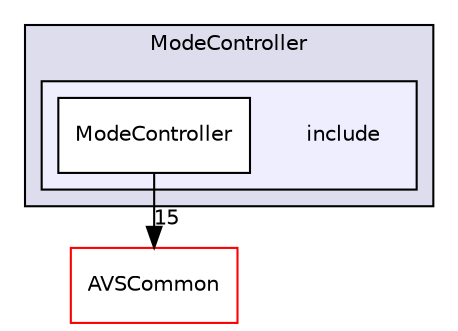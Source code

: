 digraph "/workplace/avs-device-sdk/CapabilityAgents/ModeController/include" {
  compound=true
  node [ fontsize="10", fontname="Helvetica"];
  edge [ labelfontsize="10", labelfontname="Helvetica"];
  subgraph clusterdir_3df52af57ec6c87b0a170886eb8aac70 {
    graph [ bgcolor="#ddddee", pencolor="black", label="ModeController" fontname="Helvetica", fontsize="10", URL="dir_3df52af57ec6c87b0a170886eb8aac70.html"]
  subgraph clusterdir_57ba08721babe26a5d9ee6c8c820b2cd {
    graph [ bgcolor="#eeeeff", pencolor="black", label="" URL="dir_57ba08721babe26a5d9ee6c8c820b2cd.html"];
    dir_57ba08721babe26a5d9ee6c8c820b2cd [shape=plaintext label="include"];
    dir_959c6d287551ae577921f1682183e772 [shape=box label="ModeController" color="black" fillcolor="white" style="filled" URL="dir_959c6d287551ae577921f1682183e772.html"];
  }
  }
  dir_13e65effb2bde530b17b3d5eefcd0266 [shape=box label="AVSCommon" fillcolor="white" style="filled" color="red" URL="dir_13e65effb2bde530b17b3d5eefcd0266.html"];
  dir_959c6d287551ae577921f1682183e772->dir_13e65effb2bde530b17b3d5eefcd0266 [headlabel="15", labeldistance=1.5 headhref="dir_000386_000017.html"];
}
